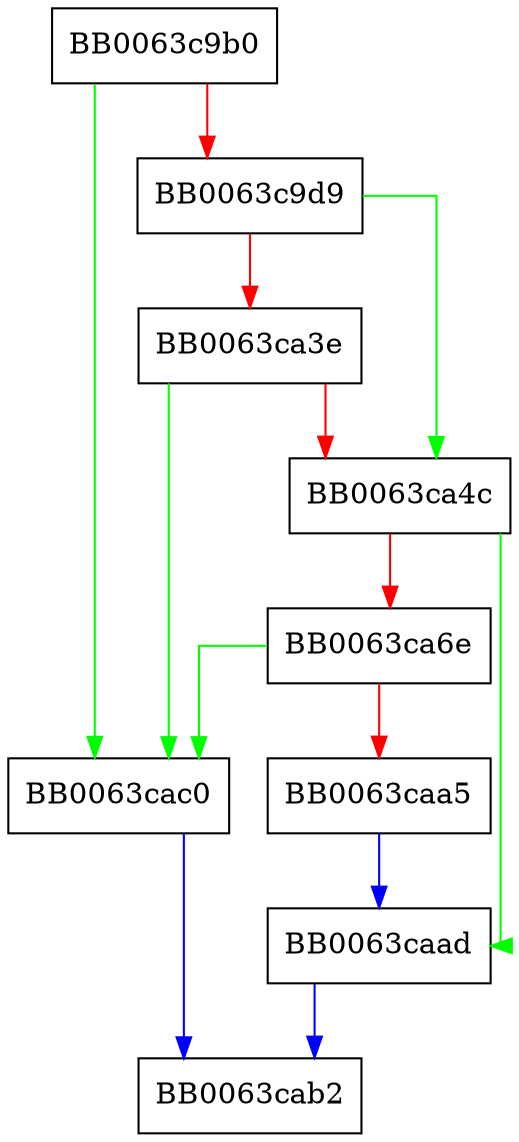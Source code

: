 digraph pkey_rsa_copy {
  node [shape="box"];
  graph [splines=ortho];
  BB0063c9b0 -> BB0063cac0 [color="green"];
  BB0063c9b0 -> BB0063c9d9 [color="red"];
  BB0063c9d9 -> BB0063ca4c [color="green"];
  BB0063c9d9 -> BB0063ca3e [color="red"];
  BB0063ca3e -> BB0063cac0 [color="green"];
  BB0063ca3e -> BB0063ca4c [color="red"];
  BB0063ca4c -> BB0063caad [color="green"];
  BB0063ca4c -> BB0063ca6e [color="red"];
  BB0063ca6e -> BB0063cac0 [color="green"];
  BB0063ca6e -> BB0063caa5 [color="red"];
  BB0063caa5 -> BB0063caad [color="blue"];
  BB0063caad -> BB0063cab2 [color="blue"];
  BB0063cac0 -> BB0063cab2 [color="blue"];
}